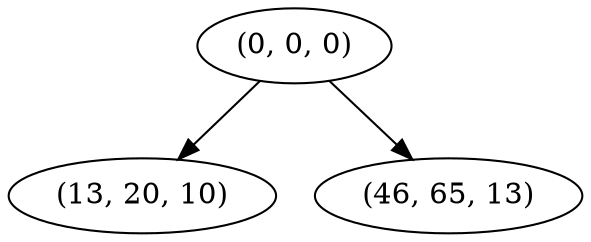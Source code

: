 digraph tree {
    "(0, 0, 0)";
    "(13, 20, 10)";
    "(46, 65, 13)";
    "(0, 0, 0)" -> "(13, 20, 10)";
    "(0, 0, 0)" -> "(46, 65, 13)";
}
